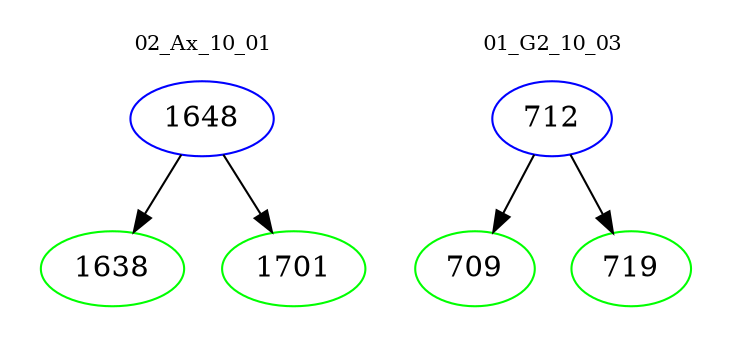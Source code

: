 digraph{
subgraph cluster_0 {
color = white
label = "02_Ax_10_01";
fontsize=10;
T0_1648 [label="1648", color="blue"]
T0_1648 -> T0_1638 [color="black"]
T0_1638 [label="1638", color="green"]
T0_1648 -> T0_1701 [color="black"]
T0_1701 [label="1701", color="green"]
}
subgraph cluster_1 {
color = white
label = "01_G2_10_03";
fontsize=10;
T1_712 [label="712", color="blue"]
T1_712 -> T1_709 [color="black"]
T1_709 [label="709", color="green"]
T1_712 -> T1_719 [color="black"]
T1_719 [label="719", color="green"]
}
}
